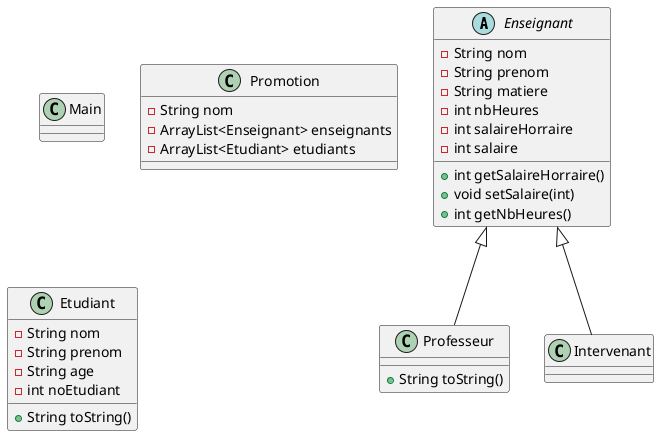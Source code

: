@startuml
abstract class Enseignant {
- String nom
- String prenom
- String matiere
- int nbHeures
- int salaireHorraire
- int salaire
+ int getSalaireHorraire()
+ void setSalaire(int)
+ int getNbHeures()
}
class Professeur {
+ String toString()
}
class Intervenant {
}
class Main {
}
class Promotion {
- String nom
- ArrayList<Enseignant> enseignants
- ArrayList<Etudiant> etudiants
}
class Etudiant {
- String nom
- String prenom
- String age
- int noEtudiant
+ String toString()
}


Enseignant <|-- Professeur
Enseignant <|-- Intervenant
@enduml